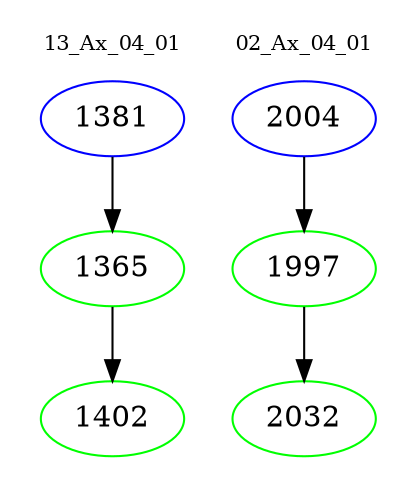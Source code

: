 digraph{
subgraph cluster_0 {
color = white
label = "13_Ax_04_01";
fontsize=10;
T0_1381 [label="1381", color="blue"]
T0_1381 -> T0_1365 [color="black"]
T0_1365 [label="1365", color="green"]
T0_1365 -> T0_1402 [color="black"]
T0_1402 [label="1402", color="green"]
}
subgraph cluster_1 {
color = white
label = "02_Ax_04_01";
fontsize=10;
T1_2004 [label="2004", color="blue"]
T1_2004 -> T1_1997 [color="black"]
T1_1997 [label="1997", color="green"]
T1_1997 -> T1_2032 [color="black"]
T1_2032 [label="2032", color="green"]
}
}
